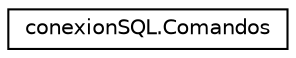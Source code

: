 digraph "Graphical Class Hierarchy"
{
  edge [fontname="Helvetica",fontsize="10",labelfontname="Helvetica",labelfontsize="10"];
  node [fontname="Helvetica",fontsize="10",shape=record];
  rankdir="LR";
  Node0 [label="conexionSQL.Comandos",height=0.2,width=0.4,color="black", fillcolor="white", style="filled",URL="$classconexion_s_q_l_1_1_comandos.html"];
}
